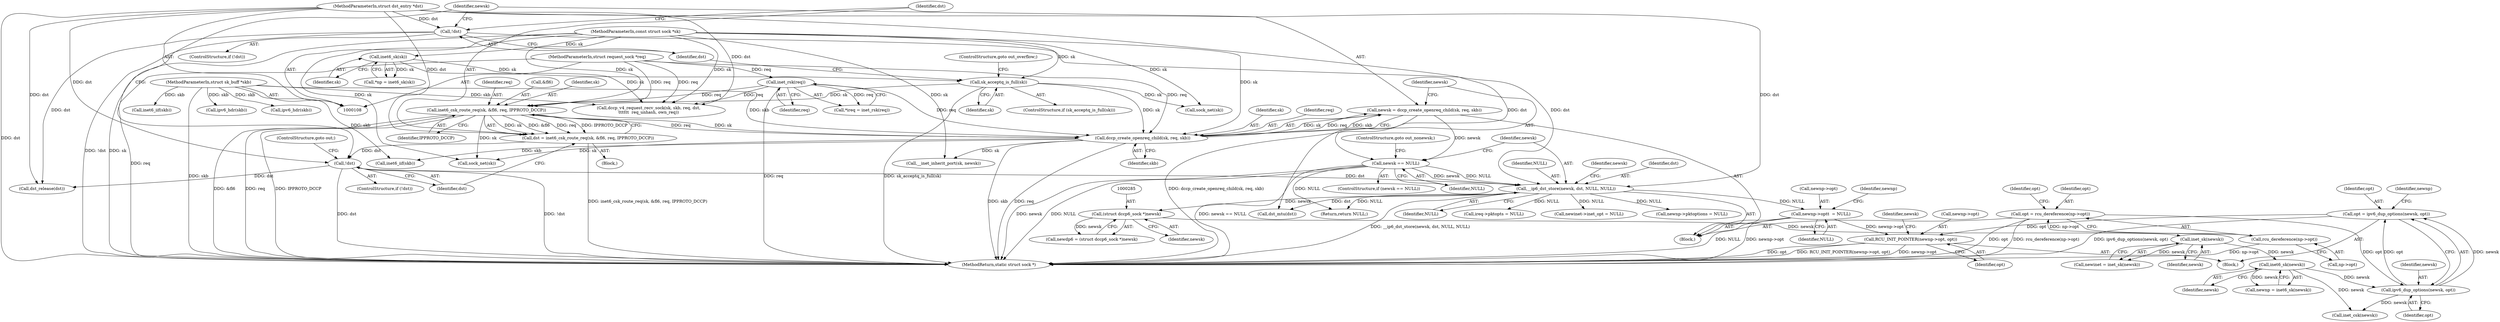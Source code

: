 digraph "0_linux_45f6fad84cc305103b28d73482b344d7f5b76f39_0@pointer" {
"1000390" [label="(Call,RCU_INIT_POINTER(newnp->opt, opt))"];
"1000357" [label="(Call,newnp->opt\t  = NULL)"];
"1000263" [label="(Call,__ip6_dst_store(newsk, dst, NULL, NULL))"];
"1000259" [label="(Call,newsk == NULL)"];
"1000252" [label="(Call,newsk = dccp_create_openreq_child(sk, req, skb))"];
"1000254" [label="(Call,dccp_create_openreq_child(sk, req, skb))"];
"1000232" [label="(Call,sk_acceptq_is_full(sk))"];
"1000125" [label="(Call,inet6_sk(sk))"];
"1000109" [label="(MethodParameterIn,const struct sock *sk)"];
"1000242" [label="(Call,inet6_csk_route_req(sk, &fl6, req, IPPROTO_DCCP))"];
"1000119" [label="(Call,inet_rsk(req))"];
"1000111" [label="(MethodParameterIn,struct request_sock *req)"];
"1000110" [label="(MethodParameterIn,struct sk_buff *skb)"];
"1000236" [label="(Call,!dst)"];
"1000112" [label="(MethodParameterIn,struct dst_entry *dst)"];
"1000249" [label="(Call,!dst)"];
"1000240" [label="(Call,dst = inet6_csk_route_req(sk, &fl6, req, IPPROTO_DCCP))"];
"1000385" [label="(Call,opt = ipv6_dup_options(newsk, opt))"];
"1000387" [label="(Call,ipv6_dup_options(newsk, opt))"];
"1000301" [label="(Call,inet6_sk(newsk))"];
"1000289" [label="(Call,inet_sk(newsk))"];
"1000284" [label="(Call,(struct dccp6_sock *)newsk)"];
"1000376" [label="(Call,opt = rcu_dereference(np->opt))"];
"1000378" [label="(Call,rcu_dereference(np->opt))"];
"1000241" [label="(Identifier,dst)"];
"1000385" [label="(Call,opt = ipv6_dup_options(newsk, opt))"];
"1000388" [label="(Identifier,newsk)"];
"1000491" [label="(Call,sock_net(sk))"];
"1000252" [label="(Call,newsk = dccp_create_openreq_child(sk, req, skb))"];
"1000264" [label="(Identifier,newsk)"];
"1000386" [label="(Identifier,opt)"];
"1000257" [label="(Identifier,skb)"];
"1000357" [label="(Call,newnp->opt\t  = NULL)"];
"1000417" [label="(Call,dst_mtu(dst))"];
"1000250" [label="(Identifier,dst)"];
"1000364" [label="(Identifier,newnp)"];
"1000302" [label="(Identifier,newsk)"];
"1000213" [label="(Call,inet6_iif(skb))"];
"1000233" [label="(Identifier,sk)"];
"1000301" [label="(Call,inet6_sk(newsk))"];
"1000473" [label="(Call,ireq->pktopts = NULL)"];
"1000260" [label="(Identifier,newsk)"];
"1000109" [label="(MethodParameterIn,const struct sock *sk)"];
"1000246" [label="(Identifier,req)"];
"1000270" [label="(Identifier,newsk)"];
"1000361" [label="(Identifier,NULL)"];
"1000258" [label="(ControlStructure,if (newsk == NULL))"];
"1000299" [label="(Call,newnp = inet6_sk(newsk))"];
"1000336" [label="(Call,newinet->inet_opt = NULL)"];
"1000265" [label="(Identifier,dst)"];
"1000366" [label="(Call,inet6_iif(skb))"];
"1000123" [label="(Call,*np = inet6_sk(sk))"];
"1000286" [label="(Identifier,newsk)"];
"1000253" [label="(Identifier,newsk)"];
"1000115" [label="(Block,)"];
"1000119" [label="(Call,inet_rsk(req))"];
"1000261" [label="(Identifier,NULL)"];
"1000120" [label="(Identifier,req)"];
"1000392" [label="(Identifier,newnp)"];
"1000259" [label="(Call,newsk == NULL)"];
"1000117" [label="(Call,*ireq = inet_rsk(req))"];
"1000376" [label="(Call,opt = rcu_dereference(np->opt))"];
"1000384" [label="(Block,)"];
"1000387" [label="(Call,ipv6_dup_options(newsk, opt))"];
"1000235" [label="(ControlStructure,if (!dst))"];
"1000284" [label="(Call,(struct dccp6_sock *)newsk)"];
"1000352" [label="(Call,newnp->pktoptions = NULL)"];
"1000242" [label="(Call,inet6_csk_route_req(sk, &fl6, req, IPPROTO_DCCP))"];
"1000282" [label="(Call,newdp6 = (struct dccp6_sock *)newsk)"];
"1000287" [label="(Call,newinet = inet_sk(newsk))"];
"1000232" [label="(Call,sk_acceptq_is_full(sk))"];
"1000379" [label="(Call,np->opt)"];
"1000263" [label="(Call,__ip6_dst_store(newsk, dst, NULL, NULL))"];
"1000267" [label="(Identifier,NULL)"];
"1000254" [label="(Call,dccp_create_openreq_child(sk, req, skb))"];
"1000499" [label="(Call,sock_net(sk))"];
"1000141" [label="(Call,dccp_v4_request_recv_sock(sk, skb, req, dst,\n\t\t\t\t\t\t  req_unhash, own_req))"];
"1000435" [label="(Call,__inet_inherit_port(sk, newsk))"];
"1000383" [label="(Identifier,opt)"];
"1000377" [label="(Identifier,opt)"];
"1000110" [label="(MethodParameterIn,struct sk_buff *skb)"];
"1000266" [label="(Identifier,NULL)"];
"1000240" [label="(Call,dst = inet6_csk_route_req(sk, &fl6, req, IPPROTO_DCCP))"];
"1000234" [label="(ControlStructure,goto out_overflow;)"];
"1000126" [label="(Identifier,sk)"];
"1000248" [label="(ControlStructure,if (!dst))"];
"1000244" [label="(Call,&fl6)"];
"1000290" [label="(Identifier,newsk)"];
"1000112" [label="(MethodParameterIn,struct dst_entry *dst)"];
"1000502" [label="(Return,return NULL;)"];
"1000238" [label="(Block,)"];
"1000495" [label="(Call,dst_release(dst))"];
"1000394" [label="(Identifier,opt)"];
"1000391" [label="(Call,newnp->opt)"];
"1000262" [label="(ControlStructure,goto out_nonewsk;)"];
"1000255" [label="(Identifier,sk)"];
"1000289" [label="(Call,inet_sk(newsk))"];
"1000378" [label="(Call,rcu_dereference(np->opt))"];
"1000220" [label="(Call,ipv6_hdr(skb))"];
"1000389" [label="(Identifier,opt)"];
"1000390" [label="(Call,RCU_INIT_POINTER(newnp->opt, opt))"];
"1000125" [label="(Call,inet6_sk(sk))"];
"1000247" [label="(Identifier,IPPROTO_DCCP)"];
"1000251" [label="(ControlStructure,goto out;)"];
"1000256" [label="(Identifier,req)"];
"1000397" [label="(Call,inet_csk(newsk))"];
"1000236" [label="(Call,!dst)"];
"1000249" [label="(Call,!dst)"];
"1000358" [label="(Call,newnp->opt)"];
"1000111" [label="(MethodParameterIn,struct request_sock *req)"];
"1000231" [label="(ControlStructure,if (sk_acceptq_is_full(sk)))"];
"1000373" [label="(Call,ipv6_hdr(skb))"];
"1000237" [label="(Identifier,dst)"];
"1000243" [label="(Identifier,sk)"];
"1000504" [label="(MethodReturn,static struct sock *)"];
"1000398" [label="(Identifier,newsk)"];
"1000390" -> "1000384"  [label="AST: "];
"1000390" -> "1000394"  [label="CFG: "];
"1000391" -> "1000390"  [label="AST: "];
"1000394" -> "1000390"  [label="AST: "];
"1000398" -> "1000390"  [label="CFG: "];
"1000390" -> "1000504"  [label="DDG: opt"];
"1000390" -> "1000504"  [label="DDG: RCU_INIT_POINTER(newnp->opt, opt)"];
"1000390" -> "1000504"  [label="DDG: newnp->opt"];
"1000357" -> "1000390"  [label="DDG: newnp->opt"];
"1000385" -> "1000390"  [label="DDG: opt"];
"1000357" -> "1000115"  [label="AST: "];
"1000357" -> "1000361"  [label="CFG: "];
"1000358" -> "1000357"  [label="AST: "];
"1000361" -> "1000357"  [label="AST: "];
"1000364" -> "1000357"  [label="CFG: "];
"1000357" -> "1000504"  [label="DDG: NULL"];
"1000357" -> "1000504"  [label="DDG: newnp->opt"];
"1000263" -> "1000357"  [label="DDG: NULL"];
"1000263" -> "1000115"  [label="AST: "];
"1000263" -> "1000267"  [label="CFG: "];
"1000264" -> "1000263"  [label="AST: "];
"1000265" -> "1000263"  [label="AST: "];
"1000266" -> "1000263"  [label="AST: "];
"1000267" -> "1000263"  [label="AST: "];
"1000270" -> "1000263"  [label="CFG: "];
"1000263" -> "1000504"  [label="DDG: __ip6_dst_store(newsk, dst, NULL, NULL)"];
"1000259" -> "1000263"  [label="DDG: newsk"];
"1000259" -> "1000263"  [label="DDG: NULL"];
"1000236" -> "1000263"  [label="DDG: dst"];
"1000249" -> "1000263"  [label="DDG: dst"];
"1000112" -> "1000263"  [label="DDG: dst"];
"1000263" -> "1000284"  [label="DDG: newsk"];
"1000263" -> "1000336"  [label="DDG: NULL"];
"1000263" -> "1000352"  [label="DDG: NULL"];
"1000263" -> "1000417"  [label="DDG: dst"];
"1000263" -> "1000473"  [label="DDG: NULL"];
"1000263" -> "1000502"  [label="DDG: NULL"];
"1000259" -> "1000258"  [label="AST: "];
"1000259" -> "1000261"  [label="CFG: "];
"1000260" -> "1000259"  [label="AST: "];
"1000261" -> "1000259"  [label="AST: "];
"1000262" -> "1000259"  [label="CFG: "];
"1000264" -> "1000259"  [label="CFG: "];
"1000259" -> "1000504"  [label="DDG: newsk == NULL"];
"1000259" -> "1000504"  [label="DDG: newsk"];
"1000259" -> "1000504"  [label="DDG: NULL"];
"1000252" -> "1000259"  [label="DDG: newsk"];
"1000259" -> "1000502"  [label="DDG: NULL"];
"1000252" -> "1000115"  [label="AST: "];
"1000252" -> "1000254"  [label="CFG: "];
"1000253" -> "1000252"  [label="AST: "];
"1000254" -> "1000252"  [label="AST: "];
"1000260" -> "1000252"  [label="CFG: "];
"1000252" -> "1000504"  [label="DDG: dccp_create_openreq_child(sk, req, skb)"];
"1000254" -> "1000252"  [label="DDG: sk"];
"1000254" -> "1000252"  [label="DDG: req"];
"1000254" -> "1000252"  [label="DDG: skb"];
"1000254" -> "1000257"  [label="CFG: "];
"1000255" -> "1000254"  [label="AST: "];
"1000256" -> "1000254"  [label="AST: "];
"1000257" -> "1000254"  [label="AST: "];
"1000254" -> "1000504"  [label="DDG: skb"];
"1000254" -> "1000504"  [label="DDG: req"];
"1000232" -> "1000254"  [label="DDG: sk"];
"1000242" -> "1000254"  [label="DDG: sk"];
"1000242" -> "1000254"  [label="DDG: req"];
"1000109" -> "1000254"  [label="DDG: sk"];
"1000119" -> "1000254"  [label="DDG: req"];
"1000111" -> "1000254"  [label="DDG: req"];
"1000110" -> "1000254"  [label="DDG: skb"];
"1000254" -> "1000366"  [label="DDG: skb"];
"1000254" -> "1000435"  [label="DDG: sk"];
"1000254" -> "1000499"  [label="DDG: sk"];
"1000232" -> "1000231"  [label="AST: "];
"1000232" -> "1000233"  [label="CFG: "];
"1000233" -> "1000232"  [label="AST: "];
"1000234" -> "1000232"  [label="CFG: "];
"1000237" -> "1000232"  [label="CFG: "];
"1000232" -> "1000504"  [label="DDG: sk_acceptq_is_full(sk)"];
"1000125" -> "1000232"  [label="DDG: sk"];
"1000109" -> "1000232"  [label="DDG: sk"];
"1000232" -> "1000242"  [label="DDG: sk"];
"1000232" -> "1000491"  [label="DDG: sk"];
"1000125" -> "1000123"  [label="AST: "];
"1000125" -> "1000126"  [label="CFG: "];
"1000126" -> "1000125"  [label="AST: "];
"1000123" -> "1000125"  [label="CFG: "];
"1000125" -> "1000123"  [label="DDG: sk"];
"1000109" -> "1000125"  [label="DDG: sk"];
"1000125" -> "1000141"  [label="DDG: sk"];
"1000109" -> "1000108"  [label="AST: "];
"1000109" -> "1000504"  [label="DDG: sk"];
"1000109" -> "1000141"  [label="DDG: sk"];
"1000109" -> "1000242"  [label="DDG: sk"];
"1000109" -> "1000435"  [label="DDG: sk"];
"1000109" -> "1000491"  [label="DDG: sk"];
"1000109" -> "1000499"  [label="DDG: sk"];
"1000242" -> "1000240"  [label="AST: "];
"1000242" -> "1000247"  [label="CFG: "];
"1000243" -> "1000242"  [label="AST: "];
"1000244" -> "1000242"  [label="AST: "];
"1000246" -> "1000242"  [label="AST: "];
"1000247" -> "1000242"  [label="AST: "];
"1000240" -> "1000242"  [label="CFG: "];
"1000242" -> "1000504"  [label="DDG: &fl6"];
"1000242" -> "1000504"  [label="DDG: req"];
"1000242" -> "1000504"  [label="DDG: IPPROTO_DCCP"];
"1000242" -> "1000240"  [label="DDG: sk"];
"1000242" -> "1000240"  [label="DDG: &fl6"];
"1000242" -> "1000240"  [label="DDG: req"];
"1000242" -> "1000240"  [label="DDG: IPPROTO_DCCP"];
"1000119" -> "1000242"  [label="DDG: req"];
"1000111" -> "1000242"  [label="DDG: req"];
"1000242" -> "1000499"  [label="DDG: sk"];
"1000119" -> "1000117"  [label="AST: "];
"1000119" -> "1000120"  [label="CFG: "];
"1000120" -> "1000119"  [label="AST: "];
"1000117" -> "1000119"  [label="CFG: "];
"1000119" -> "1000504"  [label="DDG: req"];
"1000119" -> "1000117"  [label="DDG: req"];
"1000111" -> "1000119"  [label="DDG: req"];
"1000119" -> "1000141"  [label="DDG: req"];
"1000111" -> "1000108"  [label="AST: "];
"1000111" -> "1000504"  [label="DDG: req"];
"1000111" -> "1000141"  [label="DDG: req"];
"1000110" -> "1000108"  [label="AST: "];
"1000110" -> "1000504"  [label="DDG: skb"];
"1000110" -> "1000141"  [label="DDG: skb"];
"1000110" -> "1000213"  [label="DDG: skb"];
"1000110" -> "1000220"  [label="DDG: skb"];
"1000110" -> "1000366"  [label="DDG: skb"];
"1000110" -> "1000373"  [label="DDG: skb"];
"1000236" -> "1000235"  [label="AST: "];
"1000236" -> "1000237"  [label="CFG: "];
"1000237" -> "1000236"  [label="AST: "];
"1000241" -> "1000236"  [label="CFG: "];
"1000253" -> "1000236"  [label="CFG: "];
"1000236" -> "1000504"  [label="DDG: !dst"];
"1000112" -> "1000236"  [label="DDG: dst"];
"1000236" -> "1000495"  [label="DDG: dst"];
"1000112" -> "1000108"  [label="AST: "];
"1000112" -> "1000504"  [label="DDG: dst"];
"1000112" -> "1000141"  [label="DDG: dst"];
"1000112" -> "1000240"  [label="DDG: dst"];
"1000112" -> "1000249"  [label="DDG: dst"];
"1000112" -> "1000417"  [label="DDG: dst"];
"1000112" -> "1000495"  [label="DDG: dst"];
"1000249" -> "1000248"  [label="AST: "];
"1000249" -> "1000250"  [label="CFG: "];
"1000250" -> "1000249"  [label="AST: "];
"1000251" -> "1000249"  [label="CFG: "];
"1000253" -> "1000249"  [label="CFG: "];
"1000249" -> "1000504"  [label="DDG: dst"];
"1000249" -> "1000504"  [label="DDG: !dst"];
"1000240" -> "1000249"  [label="DDG: dst"];
"1000249" -> "1000495"  [label="DDG: dst"];
"1000240" -> "1000238"  [label="AST: "];
"1000241" -> "1000240"  [label="AST: "];
"1000250" -> "1000240"  [label="CFG: "];
"1000240" -> "1000504"  [label="DDG: inet6_csk_route_req(sk, &fl6, req, IPPROTO_DCCP)"];
"1000385" -> "1000384"  [label="AST: "];
"1000385" -> "1000387"  [label="CFG: "];
"1000386" -> "1000385"  [label="AST: "];
"1000387" -> "1000385"  [label="AST: "];
"1000392" -> "1000385"  [label="CFG: "];
"1000385" -> "1000504"  [label="DDG: ipv6_dup_options(newsk, opt)"];
"1000387" -> "1000385"  [label="DDG: newsk"];
"1000387" -> "1000385"  [label="DDG: opt"];
"1000387" -> "1000389"  [label="CFG: "];
"1000388" -> "1000387"  [label="AST: "];
"1000389" -> "1000387"  [label="AST: "];
"1000301" -> "1000387"  [label="DDG: newsk"];
"1000376" -> "1000387"  [label="DDG: opt"];
"1000387" -> "1000397"  [label="DDG: newsk"];
"1000301" -> "1000299"  [label="AST: "];
"1000301" -> "1000302"  [label="CFG: "];
"1000302" -> "1000301"  [label="AST: "];
"1000299" -> "1000301"  [label="CFG: "];
"1000301" -> "1000299"  [label="DDG: newsk"];
"1000289" -> "1000301"  [label="DDG: newsk"];
"1000301" -> "1000397"  [label="DDG: newsk"];
"1000289" -> "1000287"  [label="AST: "];
"1000289" -> "1000290"  [label="CFG: "];
"1000290" -> "1000289"  [label="AST: "];
"1000287" -> "1000289"  [label="CFG: "];
"1000289" -> "1000287"  [label="DDG: newsk"];
"1000284" -> "1000289"  [label="DDG: newsk"];
"1000284" -> "1000282"  [label="AST: "];
"1000284" -> "1000286"  [label="CFG: "];
"1000285" -> "1000284"  [label="AST: "];
"1000286" -> "1000284"  [label="AST: "];
"1000282" -> "1000284"  [label="CFG: "];
"1000284" -> "1000282"  [label="DDG: newsk"];
"1000376" -> "1000115"  [label="AST: "];
"1000376" -> "1000378"  [label="CFG: "];
"1000377" -> "1000376"  [label="AST: "];
"1000378" -> "1000376"  [label="AST: "];
"1000383" -> "1000376"  [label="CFG: "];
"1000376" -> "1000504"  [label="DDG: opt"];
"1000376" -> "1000504"  [label="DDG: rcu_dereference(np->opt)"];
"1000378" -> "1000376"  [label="DDG: np->opt"];
"1000378" -> "1000379"  [label="CFG: "];
"1000379" -> "1000378"  [label="AST: "];
"1000378" -> "1000504"  [label="DDG: np->opt"];
}

